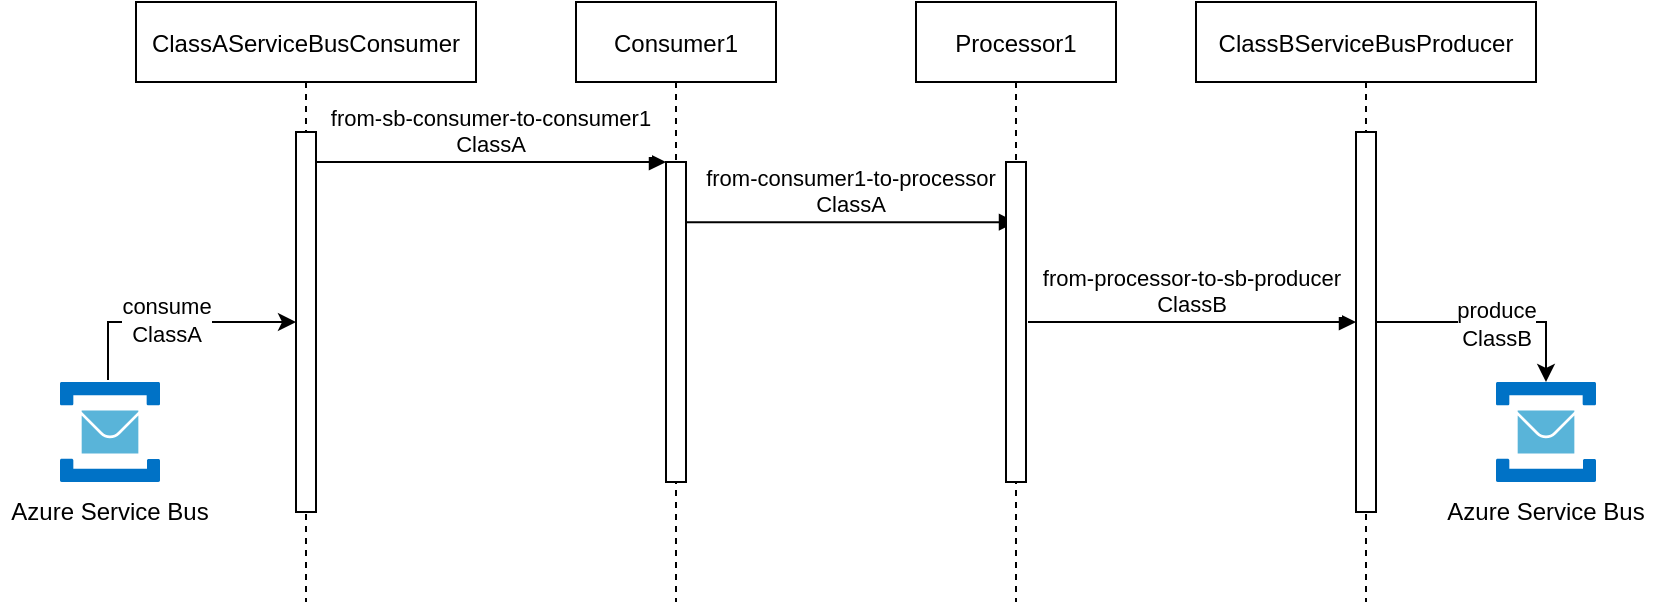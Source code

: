 <mxfile version="17.2.1" type="device"><diagram id="kgpKYQtTHZ0yAKxKKP6v" name="Page-1"><mxGraphModel dx="1106" dy="822" grid="0" gridSize="10" guides="1" tooltips="1" connect="1" arrows="1" fold="1" page="1" pageScale="1" pageWidth="850" pageHeight="1100" background="none" math="0" shadow="0"><root><mxCell id="0"/><mxCell id="1" parent="0"/><mxCell id="3nuBFxr9cyL0pnOWT2aG-1" value="ClassAServiceBusConsumer" style="shape=umlLifeline;perimeter=lifelinePerimeter;container=1;collapsible=0;recursiveResize=0;rounded=0;shadow=0;strokeWidth=1;fontColor=#000000;fillColor=#FFFFFF;strokeColor=#000000;" parent="1" vertex="1"><mxGeometry x="80" y="80" width="170" height="300" as="geometry"/></mxCell><mxCell id="3nuBFxr9cyL0pnOWT2aG-2" value="" style="points=[];perimeter=orthogonalPerimeter;rounded=0;shadow=0;strokeWidth=1;" parent="3nuBFxr9cyL0pnOWT2aG-1" vertex="1"><mxGeometry x="80" y="65" width="10" height="190" as="geometry"/></mxCell><mxCell id="3nuBFxr9cyL0pnOWT2aG-5" value="Consumer1" style="shape=umlLifeline;perimeter=lifelinePerimeter;container=1;collapsible=0;recursiveResize=0;rounded=0;shadow=0;strokeWidth=1;" parent="1" vertex="1"><mxGeometry x="300" y="80" width="100" height="300" as="geometry"/></mxCell><mxCell id="3nuBFxr9cyL0pnOWT2aG-6" value="" style="points=[];perimeter=orthogonalPerimeter;rounded=0;shadow=0;strokeWidth=1;" parent="3nuBFxr9cyL0pnOWT2aG-5" vertex="1"><mxGeometry x="45" y="80" width="10" height="160" as="geometry"/></mxCell><mxCell id="3nuBFxr9cyL0pnOWT2aG-8" value="from-sb-consumer-to-consumer1&#10;ClassA" style="verticalAlign=bottom;endArrow=block;entryX=0;entryY=0;shadow=0;strokeWidth=1;fillColor=#FFFFFF;" parent="1" source="3nuBFxr9cyL0pnOWT2aG-2" target="3nuBFxr9cyL0pnOWT2aG-6" edge="1"><mxGeometry relative="1" as="geometry"><mxPoint x="375" y="160" as="sourcePoint"/></mxGeometry></mxCell><mxCell id="3nuBFxr9cyL0pnOWT2aG-9" value="from-consumer1-to-processor&#10;ClassA" style="verticalAlign=bottom;endArrow=block;entryX=0.5;entryY=0.188;shadow=0;strokeWidth=1;entryDx=0;entryDy=0;entryPerimeter=0;" parent="1" source="3nuBFxr9cyL0pnOWT2aG-6" target="-zhrJO1nuz--op9bAYF--5" edge="1"><mxGeometry relative="1" as="geometry"><mxPoint x="340" y="200" as="sourcePoint"/></mxGeometry></mxCell><mxCell id="8iiML0M0MiktLlNA2kYm-4" style="edgeStyle=orthogonalEdgeStyle;rounded=0;orthogonalLoop=1;jettySize=auto;html=1;exitX=0.48;exitY=-0.02;exitDx=0;exitDy=0;exitPerimeter=0;" edge="1" parent="1" source="-zhrJO1nuz--op9bAYF--1" target="3nuBFxr9cyL0pnOWT2aG-2"><mxGeometry relative="1" as="geometry"/></mxCell><mxCell id="8iiML0M0MiktLlNA2kYm-5" value="consume&lt;br&gt;ClassA" style="edgeLabel;html=1;align=center;verticalAlign=middle;resizable=0;points=[];" vertex="1" connectable="0" parent="8iiML0M0MiktLlNA2kYm-4"><mxGeometry x="-0.057" y="1" relative="1" as="geometry"><mxPoint as="offset"/></mxGeometry></mxCell><mxCell id="-zhrJO1nuz--op9bAYF--1" value="" style="sketch=0;aspect=fixed;html=1;points=[];align=center;image;fontSize=12;image=img/lib/mscae/Service_Bus.svg;fontColor=#000000;strokeColor=#000000;fillColor=#FFFFFF;" parent="1" vertex="1"><mxGeometry x="42" y="270" width="50" height="50" as="geometry"/></mxCell><mxCell id="-zhrJO1nuz--op9bAYF--3" value="Azure Service Bus" style="text;html=1;strokeColor=none;fillColor=none;align=center;verticalAlign=middle;whiteSpace=wrap;rounded=0;fontColor=#000000;" parent="1" vertex="1"><mxGeometry x="12" y="320" width="110" height="30" as="geometry"/></mxCell><mxCell id="-zhrJO1nuz--op9bAYF--4" value="Processor1" style="shape=umlLifeline;perimeter=lifelinePerimeter;container=1;collapsible=0;recursiveResize=0;rounded=0;shadow=0;strokeWidth=1;" parent="1" vertex="1"><mxGeometry x="470" y="80" width="100" height="300" as="geometry"/></mxCell><mxCell id="-zhrJO1nuz--op9bAYF--5" value="" style="points=[];perimeter=orthogonalPerimeter;rounded=0;shadow=0;strokeWidth=1;" parent="-zhrJO1nuz--op9bAYF--4" vertex="1"><mxGeometry x="45" y="80" width="10" height="160" as="geometry"/></mxCell><mxCell id="-zhrJO1nuz--op9bAYF--6" value="ClassBServiceBusProducer" style="shape=umlLifeline;perimeter=lifelinePerimeter;container=1;collapsible=0;recursiveResize=0;rounded=0;shadow=0;strokeWidth=1;fontColor=#000000;fillColor=#FFFFFF;strokeColor=#000000;" parent="1" vertex="1"><mxGeometry x="610" y="80" width="170" height="300" as="geometry"/></mxCell><mxCell id="-zhrJO1nuz--op9bAYF--7" value="" style="points=[];perimeter=orthogonalPerimeter;rounded=0;shadow=0;strokeWidth=1;" parent="-zhrJO1nuz--op9bAYF--6" vertex="1"><mxGeometry x="80" y="65" width="10" height="190" as="geometry"/></mxCell><mxCell id="-zhrJO1nuz--op9bAYF--14" value="from-processor-to-sb-producer&#10;ClassB" style="verticalAlign=bottom;endArrow=block;entryX=0;entryY=0.5;shadow=0;strokeWidth=1;entryDx=0;entryDy=0;entryPerimeter=0;exitX=1.1;exitY=0.5;exitDx=0;exitDy=0;exitPerimeter=0;" parent="1" source="-zhrJO1nuz--op9bAYF--5" target="-zhrJO1nuz--op9bAYF--7" edge="1"><mxGeometry relative="1" as="geometry"><mxPoint x="580" y="240" as="sourcePoint"/><mxPoint x="705" y="240.0" as="targetPoint"/></mxGeometry></mxCell><mxCell id="-zhrJO1nuz--op9bAYF--15" value="" style="sketch=0;aspect=fixed;html=1;points=[];align=center;image;fontSize=12;image=img/lib/mscae/Service_Bus.svg;fontColor=#000000;strokeColor=#000000;fillColor=#FFFFFF;" parent="1" vertex="1"><mxGeometry x="760" y="270" width="50" height="50" as="geometry"/></mxCell><mxCell id="-zhrJO1nuz--op9bAYF--16" value="Azure Service Bus" style="text;html=1;strokeColor=none;fillColor=none;align=center;verticalAlign=middle;whiteSpace=wrap;rounded=0;fontColor=#000000;" parent="1" vertex="1"><mxGeometry x="730" y="320" width="110" height="30" as="geometry"/></mxCell><mxCell id="-zhrJO1nuz--op9bAYF--18" style="edgeStyle=orthogonalEdgeStyle;rounded=0;orthogonalLoop=1;jettySize=auto;html=1;labelBackgroundColor=#FFFFFF;fontColor=#000000;fillColor=#FFFFFF;entryX=0.5;entryY=0;entryDx=0;entryDy=0;entryPerimeter=0;" parent="1" source="-zhrJO1nuz--op9bAYF--7" target="-zhrJO1nuz--op9bAYF--15" edge="1"><mxGeometry relative="1" as="geometry"/></mxCell><mxCell id="8iiML0M0MiktLlNA2kYm-3" value="produce&lt;br&gt;ClassB" style="edgeLabel;html=1;align=center;verticalAlign=middle;resizable=0;points=[];" vertex="1" connectable="0" parent="-zhrJO1nuz--op9bAYF--18"><mxGeometry x="0.043" y="-1" relative="1" as="geometry"><mxPoint as="offset"/></mxGeometry></mxCell></root></mxGraphModel></diagram></mxfile>